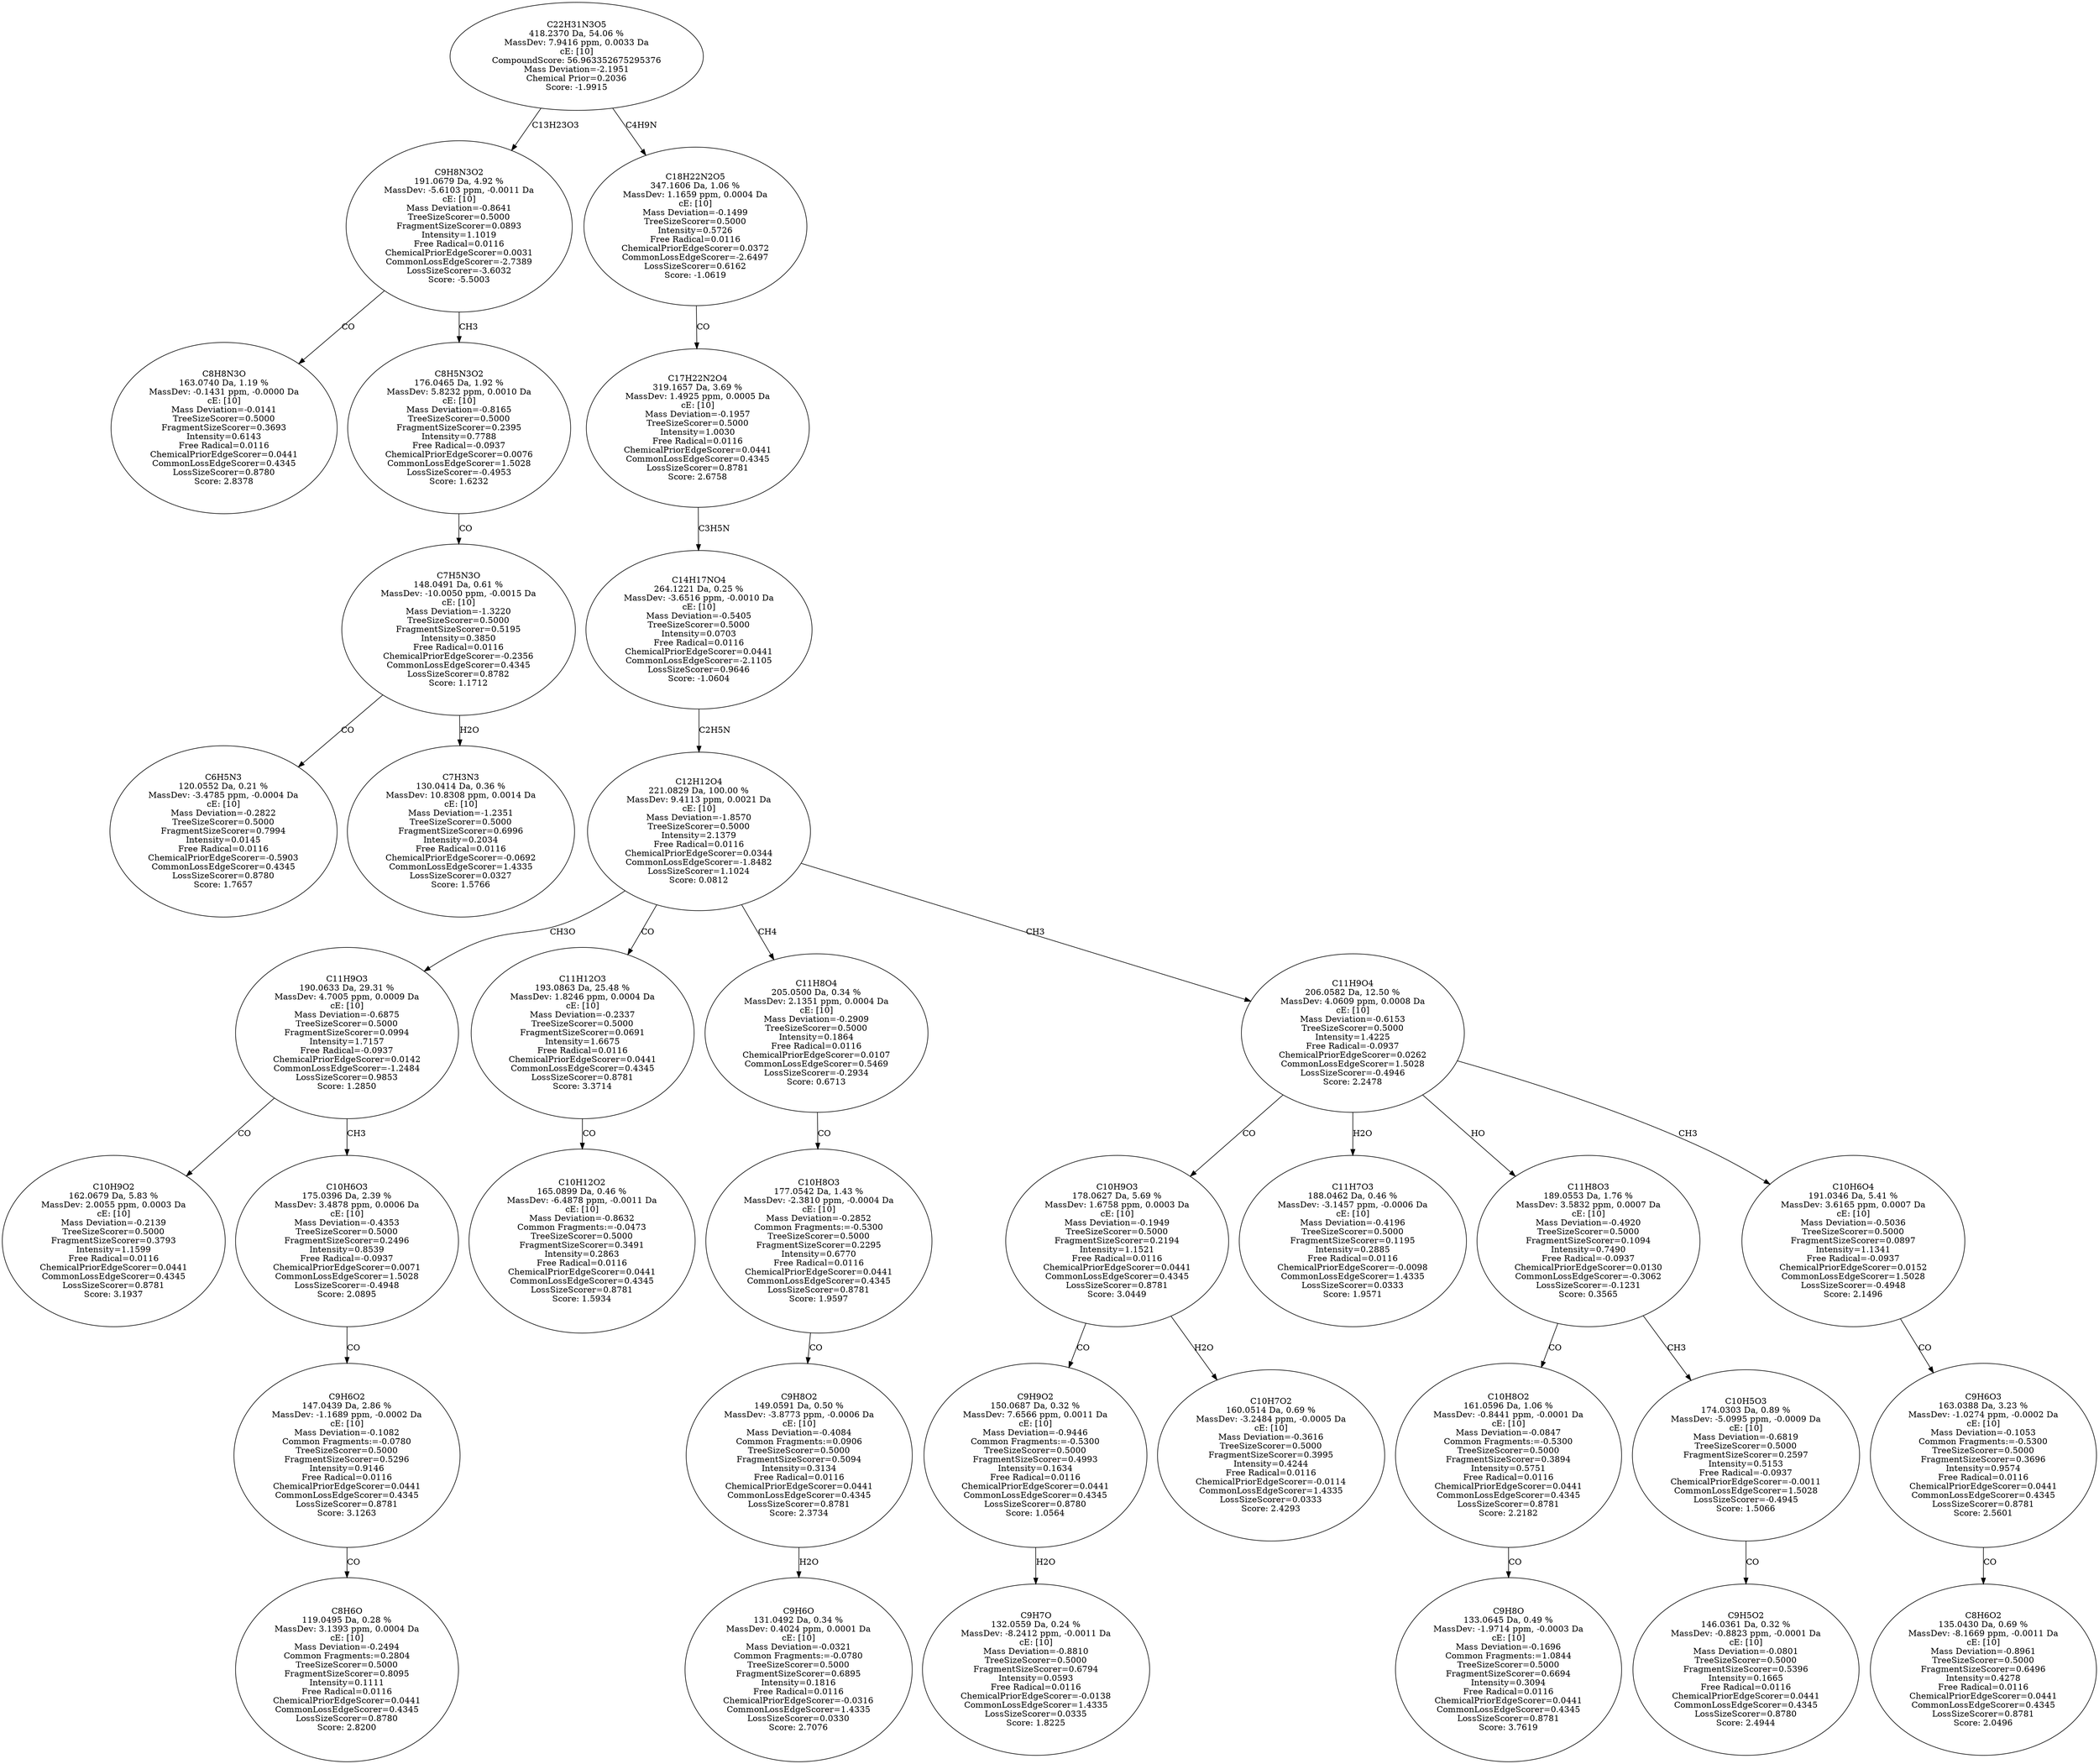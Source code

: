 strict digraph {
v1 [label="C8H8N3O\n163.0740 Da, 1.19 %\nMassDev: -0.1431 ppm, -0.0000 Da\ncE: [10]\nMass Deviation=-0.0141\nTreeSizeScorer=0.5000\nFragmentSizeScorer=0.3693\nIntensity=0.6143\nFree Radical=0.0116\nChemicalPriorEdgeScorer=0.0441\nCommonLossEdgeScorer=0.4345\nLossSizeScorer=0.8780\nScore: 2.8378"];
v2 [label="C6H5N3\n120.0552 Da, 0.21 %\nMassDev: -3.4785 ppm, -0.0004 Da\ncE: [10]\nMass Deviation=-0.2822\nTreeSizeScorer=0.5000\nFragmentSizeScorer=0.7994\nIntensity=0.0145\nFree Radical=0.0116\nChemicalPriorEdgeScorer=-0.5903\nCommonLossEdgeScorer=0.4345\nLossSizeScorer=0.8780\nScore: 1.7657"];
v3 [label="C7H3N3\n130.0414 Da, 0.36 %\nMassDev: 10.8308 ppm, 0.0014 Da\ncE: [10]\nMass Deviation=-1.2351\nTreeSizeScorer=0.5000\nFragmentSizeScorer=0.6996\nIntensity=0.2034\nFree Radical=0.0116\nChemicalPriorEdgeScorer=-0.0692\nCommonLossEdgeScorer=1.4335\nLossSizeScorer=0.0327\nScore: 1.5766"];
v4 [label="C7H5N3O\n148.0491 Da, 0.61 %\nMassDev: -10.0050 ppm, -0.0015 Da\ncE: [10]\nMass Deviation=-1.3220\nTreeSizeScorer=0.5000\nFragmentSizeScorer=0.5195\nIntensity=0.3850\nFree Radical=0.0116\nChemicalPriorEdgeScorer=-0.2356\nCommonLossEdgeScorer=0.4345\nLossSizeScorer=0.8782\nScore: 1.1712"];
v5 [label="C8H5N3O2\n176.0465 Da, 1.92 %\nMassDev: 5.8232 ppm, 0.0010 Da\ncE: [10]\nMass Deviation=-0.8165\nTreeSizeScorer=0.5000\nFragmentSizeScorer=0.2395\nIntensity=0.7788\nFree Radical=-0.0937\nChemicalPriorEdgeScorer=0.0076\nCommonLossEdgeScorer=1.5028\nLossSizeScorer=-0.4953\nScore: 1.6232"];
v6 [label="C9H8N3O2\n191.0679 Da, 4.92 %\nMassDev: -5.6103 ppm, -0.0011 Da\ncE: [10]\nMass Deviation=-0.8641\nTreeSizeScorer=0.5000\nFragmentSizeScorer=0.0893\nIntensity=1.1019\nFree Radical=0.0116\nChemicalPriorEdgeScorer=0.0031\nCommonLossEdgeScorer=-2.7389\nLossSizeScorer=-3.6032\nScore: -5.5003"];
v7 [label="C10H9O2\n162.0679 Da, 5.83 %\nMassDev: 2.0055 ppm, 0.0003 Da\ncE: [10]\nMass Deviation=-0.2139\nTreeSizeScorer=0.5000\nFragmentSizeScorer=0.3793\nIntensity=1.1599\nFree Radical=0.0116\nChemicalPriorEdgeScorer=0.0441\nCommonLossEdgeScorer=0.4345\nLossSizeScorer=0.8781\nScore: 3.1937"];
v8 [label="C8H6O\n119.0495 Da, 0.28 %\nMassDev: 3.1393 ppm, 0.0004 Da\ncE: [10]\nMass Deviation=-0.2494\nCommon Fragments:=0.2804\nTreeSizeScorer=0.5000\nFragmentSizeScorer=0.8095\nIntensity=0.1111\nFree Radical=0.0116\nChemicalPriorEdgeScorer=0.0441\nCommonLossEdgeScorer=0.4345\nLossSizeScorer=0.8780\nScore: 2.8200"];
v9 [label="C9H6O2\n147.0439 Da, 2.86 %\nMassDev: -1.1689 ppm, -0.0002 Da\ncE: [10]\nMass Deviation=-0.1082\nCommon Fragments:=-0.0780\nTreeSizeScorer=0.5000\nFragmentSizeScorer=0.5296\nIntensity=0.9146\nFree Radical=0.0116\nChemicalPriorEdgeScorer=0.0441\nCommonLossEdgeScorer=0.4345\nLossSizeScorer=0.8781\nScore: 3.1263"];
v10 [label="C10H6O3\n175.0396 Da, 2.39 %\nMassDev: 3.4878 ppm, 0.0006 Da\ncE: [10]\nMass Deviation=-0.4353\nTreeSizeScorer=0.5000\nFragmentSizeScorer=0.2496\nIntensity=0.8539\nFree Radical=-0.0937\nChemicalPriorEdgeScorer=0.0071\nCommonLossEdgeScorer=1.5028\nLossSizeScorer=-0.4948\nScore: 2.0895"];
v11 [label="C11H9O3\n190.0633 Da, 29.31 %\nMassDev: 4.7005 ppm, 0.0009 Da\ncE: [10]\nMass Deviation=-0.6875\nTreeSizeScorer=0.5000\nFragmentSizeScorer=0.0994\nIntensity=1.7157\nFree Radical=-0.0937\nChemicalPriorEdgeScorer=0.0142\nCommonLossEdgeScorer=-1.2484\nLossSizeScorer=0.9853\nScore: 1.2850"];
v12 [label="C10H12O2\n165.0899 Da, 0.46 %\nMassDev: -6.4878 ppm, -0.0011 Da\ncE: [10]\nMass Deviation=-0.8632\nCommon Fragments:=-0.0473\nTreeSizeScorer=0.5000\nFragmentSizeScorer=0.3491\nIntensity=0.2863\nFree Radical=0.0116\nChemicalPriorEdgeScorer=0.0441\nCommonLossEdgeScorer=0.4345\nLossSizeScorer=0.8781\nScore: 1.5934"];
v13 [label="C11H12O3\n193.0863 Da, 25.48 %\nMassDev: 1.8246 ppm, 0.0004 Da\ncE: [10]\nMass Deviation=-0.2337\nTreeSizeScorer=0.5000\nFragmentSizeScorer=0.0691\nIntensity=1.6675\nFree Radical=0.0116\nChemicalPriorEdgeScorer=0.0441\nCommonLossEdgeScorer=0.4345\nLossSizeScorer=0.8781\nScore: 3.3714"];
v14 [label="C9H6O\n131.0492 Da, 0.34 %\nMassDev: 0.4024 ppm, 0.0001 Da\ncE: [10]\nMass Deviation=-0.0321\nCommon Fragments:=-0.0780\nTreeSizeScorer=0.5000\nFragmentSizeScorer=0.6895\nIntensity=0.1816\nFree Radical=0.0116\nChemicalPriorEdgeScorer=-0.0316\nCommonLossEdgeScorer=1.4335\nLossSizeScorer=0.0330\nScore: 2.7076"];
v15 [label="C9H8O2\n149.0591 Da, 0.50 %\nMassDev: -3.8773 ppm, -0.0006 Da\ncE: [10]\nMass Deviation=-0.4084\nCommon Fragments:=0.0906\nTreeSizeScorer=0.5000\nFragmentSizeScorer=0.5094\nIntensity=0.3134\nFree Radical=0.0116\nChemicalPriorEdgeScorer=0.0441\nCommonLossEdgeScorer=0.4345\nLossSizeScorer=0.8781\nScore: 2.3734"];
v16 [label="C10H8O3\n177.0542 Da, 1.43 %\nMassDev: -2.3810 ppm, -0.0004 Da\ncE: [10]\nMass Deviation=-0.2852\nCommon Fragments:=-0.5300\nTreeSizeScorer=0.5000\nFragmentSizeScorer=0.2295\nIntensity=0.6770\nFree Radical=0.0116\nChemicalPriorEdgeScorer=0.0441\nCommonLossEdgeScorer=0.4345\nLossSizeScorer=0.8781\nScore: 1.9597"];
v17 [label="C11H8O4\n205.0500 Da, 0.34 %\nMassDev: 2.1351 ppm, 0.0004 Da\ncE: [10]\nMass Deviation=-0.2909\nTreeSizeScorer=0.5000\nIntensity=0.1864\nFree Radical=0.0116\nChemicalPriorEdgeScorer=0.0107\nCommonLossEdgeScorer=0.5469\nLossSizeScorer=-0.2934\nScore: 0.6713"];
v18 [label="C9H7O\n132.0559 Da, 0.24 %\nMassDev: -8.2412 ppm, -0.0011 Da\ncE: [10]\nMass Deviation=-0.8810\nTreeSizeScorer=0.5000\nFragmentSizeScorer=0.6794\nIntensity=0.0593\nFree Radical=0.0116\nChemicalPriorEdgeScorer=-0.0138\nCommonLossEdgeScorer=1.4335\nLossSizeScorer=0.0335\nScore: 1.8225"];
v19 [label="C9H9O2\n150.0687 Da, 0.32 %\nMassDev: 7.6566 ppm, 0.0011 Da\ncE: [10]\nMass Deviation=-0.9446\nCommon Fragments:=-0.5300\nTreeSizeScorer=0.5000\nFragmentSizeScorer=0.4993\nIntensity=0.1634\nFree Radical=0.0116\nChemicalPriorEdgeScorer=0.0441\nCommonLossEdgeScorer=0.4345\nLossSizeScorer=0.8780\nScore: 1.0564"];
v20 [label="C10H7O2\n160.0514 Da, 0.69 %\nMassDev: -3.2484 ppm, -0.0005 Da\ncE: [10]\nMass Deviation=-0.3616\nTreeSizeScorer=0.5000\nFragmentSizeScorer=0.3995\nIntensity=0.4244\nFree Radical=0.0116\nChemicalPriorEdgeScorer=-0.0114\nCommonLossEdgeScorer=1.4335\nLossSizeScorer=0.0333\nScore: 2.4293"];
v21 [label="C10H9O3\n178.0627 Da, 5.69 %\nMassDev: 1.6758 ppm, 0.0003 Da\ncE: [10]\nMass Deviation=-0.1949\nTreeSizeScorer=0.5000\nFragmentSizeScorer=0.2194\nIntensity=1.1521\nFree Radical=0.0116\nChemicalPriorEdgeScorer=0.0441\nCommonLossEdgeScorer=0.4345\nLossSizeScorer=0.8781\nScore: 3.0449"];
v22 [label="C11H7O3\n188.0462 Da, 0.46 %\nMassDev: -3.1457 ppm, -0.0006 Da\ncE: [10]\nMass Deviation=-0.4196\nTreeSizeScorer=0.5000\nFragmentSizeScorer=0.1195\nIntensity=0.2885\nFree Radical=0.0116\nChemicalPriorEdgeScorer=-0.0098\nCommonLossEdgeScorer=1.4335\nLossSizeScorer=0.0333\nScore: 1.9571"];
v23 [label="C9H8O\n133.0645 Da, 0.49 %\nMassDev: -1.9714 ppm, -0.0003 Da\ncE: [10]\nMass Deviation=-0.1696\nCommon Fragments:=1.0844\nTreeSizeScorer=0.5000\nFragmentSizeScorer=0.6694\nIntensity=0.3094\nFree Radical=0.0116\nChemicalPriorEdgeScorer=0.0441\nCommonLossEdgeScorer=0.4345\nLossSizeScorer=0.8781\nScore: 3.7619"];
v24 [label="C10H8O2\n161.0596 Da, 1.06 %\nMassDev: -0.8441 ppm, -0.0001 Da\ncE: [10]\nMass Deviation=-0.0847\nCommon Fragments:=-0.5300\nTreeSizeScorer=0.5000\nFragmentSizeScorer=0.3894\nIntensity=0.5751\nFree Radical=0.0116\nChemicalPriorEdgeScorer=0.0441\nCommonLossEdgeScorer=0.4345\nLossSizeScorer=0.8781\nScore: 2.2182"];
v25 [label="C9H5O2\n146.0361 Da, 0.32 %\nMassDev: -0.8823 ppm, -0.0001 Da\ncE: [10]\nMass Deviation=-0.0801\nTreeSizeScorer=0.5000\nFragmentSizeScorer=0.5396\nIntensity=0.1665\nFree Radical=0.0116\nChemicalPriorEdgeScorer=0.0441\nCommonLossEdgeScorer=0.4345\nLossSizeScorer=0.8780\nScore: 2.4944"];
v26 [label="C10H5O3\n174.0303 Da, 0.89 %\nMassDev: -5.0995 ppm, -0.0009 Da\ncE: [10]\nMass Deviation=-0.6819\nTreeSizeScorer=0.5000\nFragmentSizeScorer=0.2597\nIntensity=0.5153\nFree Radical=-0.0937\nChemicalPriorEdgeScorer=-0.0011\nCommonLossEdgeScorer=1.5028\nLossSizeScorer=-0.4945\nScore: 1.5066"];
v27 [label="C11H8O3\n189.0553 Da, 1.76 %\nMassDev: 3.5832 ppm, 0.0007 Da\ncE: [10]\nMass Deviation=-0.4920\nTreeSizeScorer=0.5000\nFragmentSizeScorer=0.1094\nIntensity=0.7490\nFree Radical=-0.0937\nChemicalPriorEdgeScorer=0.0130\nCommonLossEdgeScorer=-0.3062\nLossSizeScorer=-0.1231\nScore: 0.3565"];
v28 [label="C8H6O2\n135.0430 Da, 0.69 %\nMassDev: -8.1669 ppm, -0.0011 Da\ncE: [10]\nMass Deviation=-0.8961\nTreeSizeScorer=0.5000\nFragmentSizeScorer=0.6496\nIntensity=0.4278\nFree Radical=0.0116\nChemicalPriorEdgeScorer=0.0441\nCommonLossEdgeScorer=0.4345\nLossSizeScorer=0.8781\nScore: 2.0496"];
v29 [label="C9H6O3\n163.0388 Da, 3.23 %\nMassDev: -1.0274 ppm, -0.0002 Da\ncE: [10]\nMass Deviation=-0.1053\nCommon Fragments:=-0.5300\nTreeSizeScorer=0.5000\nFragmentSizeScorer=0.3696\nIntensity=0.9574\nFree Radical=0.0116\nChemicalPriorEdgeScorer=0.0441\nCommonLossEdgeScorer=0.4345\nLossSizeScorer=0.8781\nScore: 2.5601"];
v30 [label="C10H6O4\n191.0346 Da, 5.41 %\nMassDev: 3.6165 ppm, 0.0007 Da\ncE: [10]\nMass Deviation=-0.5036\nTreeSizeScorer=0.5000\nFragmentSizeScorer=0.0897\nIntensity=1.1341\nFree Radical=-0.0937\nChemicalPriorEdgeScorer=0.0152\nCommonLossEdgeScorer=1.5028\nLossSizeScorer=-0.4948\nScore: 2.1496"];
v31 [label="C11H9O4\n206.0582 Da, 12.50 %\nMassDev: 4.0609 ppm, 0.0008 Da\ncE: [10]\nMass Deviation=-0.6153\nTreeSizeScorer=0.5000\nIntensity=1.4225\nFree Radical=-0.0937\nChemicalPriorEdgeScorer=0.0262\nCommonLossEdgeScorer=1.5028\nLossSizeScorer=-0.4946\nScore: 2.2478"];
v32 [label="C12H12O4\n221.0829 Da, 100.00 %\nMassDev: 9.4113 ppm, 0.0021 Da\ncE: [10]\nMass Deviation=-1.8570\nTreeSizeScorer=0.5000\nIntensity=2.1379\nFree Radical=0.0116\nChemicalPriorEdgeScorer=0.0344\nCommonLossEdgeScorer=-1.8482\nLossSizeScorer=1.1024\nScore: 0.0812"];
v33 [label="C14H17NO4\n264.1221 Da, 0.25 %\nMassDev: -3.6516 ppm, -0.0010 Da\ncE: [10]\nMass Deviation=-0.5405\nTreeSizeScorer=0.5000\nIntensity=0.0703\nFree Radical=0.0116\nChemicalPriorEdgeScorer=0.0441\nCommonLossEdgeScorer=-2.1105\nLossSizeScorer=0.9646\nScore: -1.0604"];
v34 [label="C17H22N2O4\n319.1657 Da, 3.69 %\nMassDev: 1.4925 ppm, 0.0005 Da\ncE: [10]\nMass Deviation=-0.1957\nTreeSizeScorer=0.5000\nIntensity=1.0030\nFree Radical=0.0116\nChemicalPriorEdgeScorer=0.0441\nCommonLossEdgeScorer=0.4345\nLossSizeScorer=0.8781\nScore: 2.6758"];
v35 [label="C18H22N2O5\n347.1606 Da, 1.06 %\nMassDev: 1.1659 ppm, 0.0004 Da\ncE: [10]\nMass Deviation=-0.1499\nTreeSizeScorer=0.5000\nIntensity=0.5726\nFree Radical=0.0116\nChemicalPriorEdgeScorer=0.0372\nCommonLossEdgeScorer=-2.6497\nLossSizeScorer=0.6162\nScore: -1.0619"];
v36 [label="C22H31N3O5\n418.2370 Da, 54.06 %\nMassDev: 7.9416 ppm, 0.0033 Da\ncE: [10]\nCompoundScore: 56.963352675295376\nMass Deviation=-2.1951\nChemical Prior=0.2036\nScore: -1.9915"];
v6 -> v1 [label="CO"];
v4 -> v2 [label="CO"];
v4 -> v3 [label="H2O"];
v5 -> v4 [label="CO"];
v6 -> v5 [label="CH3"];
v36 -> v6 [label="C13H23O3"];
v11 -> v7 [label="CO"];
v9 -> v8 [label="CO"];
v10 -> v9 [label="CO"];
v11 -> v10 [label="CH3"];
v32 -> v11 [label="CH3O"];
v13 -> v12 [label="CO"];
v32 -> v13 [label="CO"];
v15 -> v14 [label="H2O"];
v16 -> v15 [label="CO"];
v17 -> v16 [label="CO"];
v32 -> v17 [label="CH4"];
v19 -> v18 [label="H2O"];
v21 -> v19 [label="CO"];
v21 -> v20 [label="H2O"];
v31 -> v21 [label="CO"];
v31 -> v22 [label="H2O"];
v24 -> v23 [label="CO"];
v27 -> v24 [label="CO"];
v26 -> v25 [label="CO"];
v27 -> v26 [label="CH3"];
v31 -> v27 [label="HO"];
v29 -> v28 [label="CO"];
v30 -> v29 [label="CO"];
v31 -> v30 [label="CH3"];
v32 -> v31 [label="CH3"];
v33 -> v32 [label="C2H5N"];
v34 -> v33 [label="C3H5N"];
v35 -> v34 [label="CO"];
v36 -> v35 [label="C4H9N"];
}